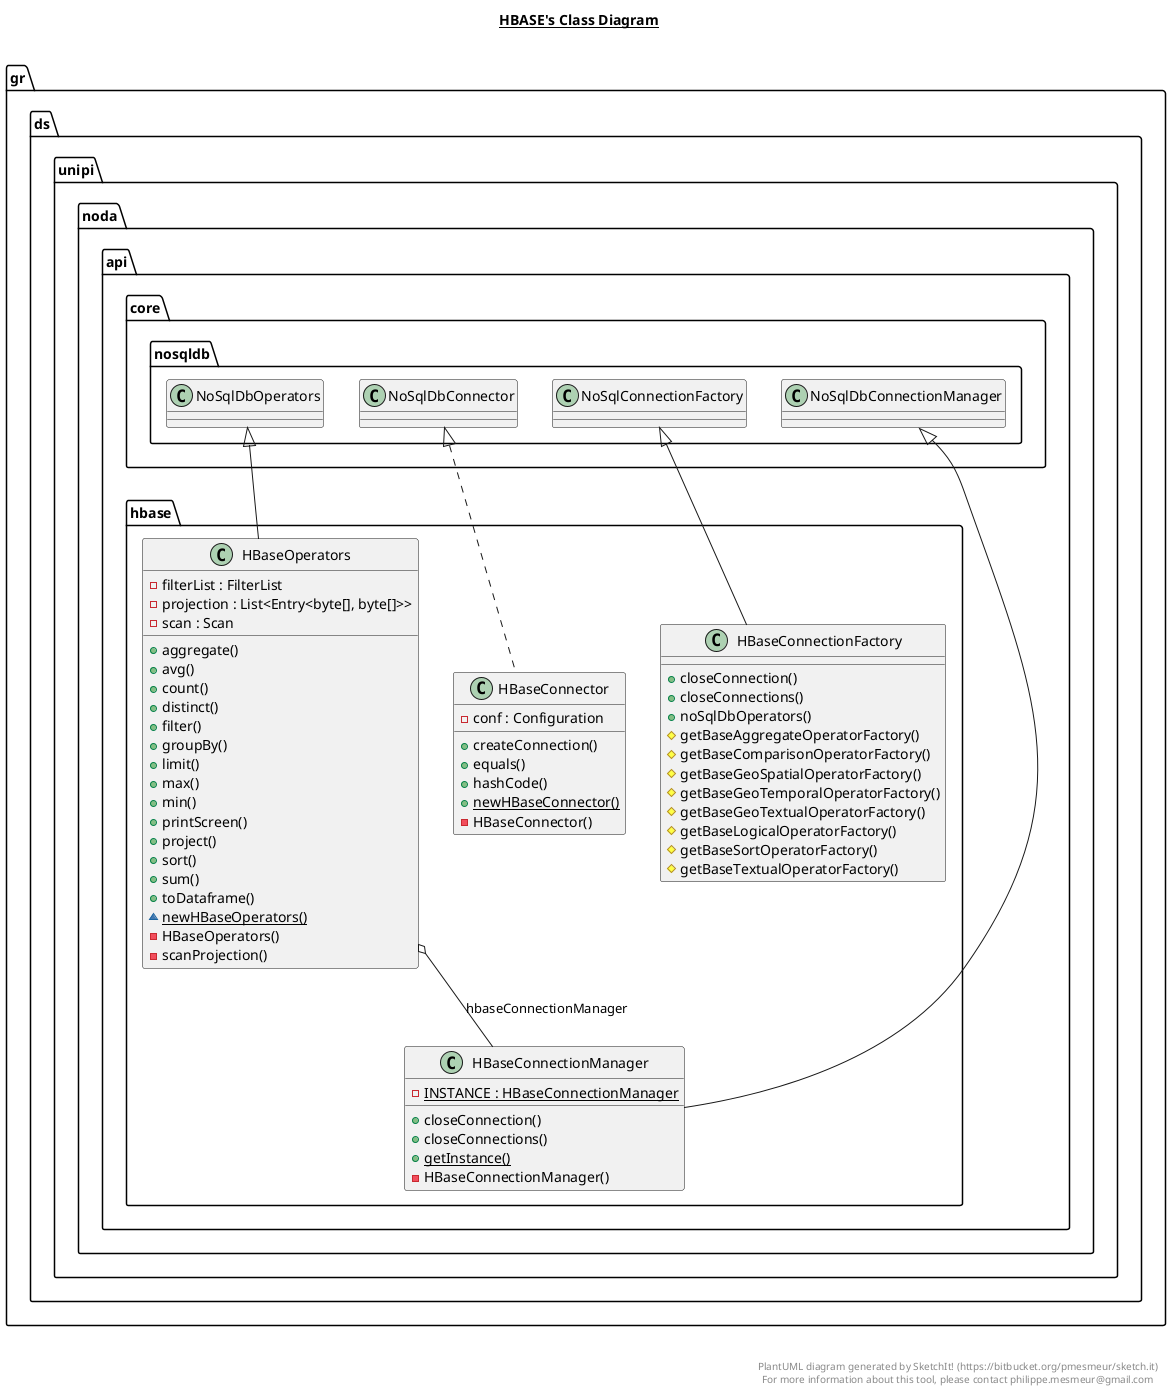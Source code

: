 @startuml

title __HBASE's Class Diagram__\n

  namespace gr.ds.unipi.noda.api.hbase {
    class gr.ds.unipi.noda.api.hbase.HBaseConnectionFactory {
        + closeConnection()
        + closeConnections()
        + noSqlDbOperators()
        # getBaseAggregateOperatorFactory()
        # getBaseComparisonOperatorFactory()
        # getBaseGeoSpatialOperatorFactory()
        # getBaseGeoTemporalOperatorFactory()
        # getBaseGeoTextualOperatorFactory()
        # getBaseLogicalOperatorFactory()
        # getBaseSortOperatorFactory()
        # getBaseTextualOperatorFactory()
    }
  }
  

  namespace gr.ds.unipi.noda.api.hbase {
    class gr.ds.unipi.noda.api.hbase.HBaseConnectionManager {
        {static} - INSTANCE : HBaseConnectionManager
        + closeConnection()
        + closeConnections()
        {static} + getInstance()
        - HBaseConnectionManager()
    }
  }
  

  namespace gr.ds.unipi.noda.api.hbase {
    class gr.ds.unipi.noda.api.hbase.HBaseConnector {
        - conf : Configuration
        + createConnection()
        + equals()
        + hashCode()
        {static} + newHBaseConnector()
        - HBaseConnector()
    }
  }
  

  namespace gr.ds.unipi.noda.api.hbase {
    class gr.ds.unipi.noda.api.hbase.HBaseOperators {
        - filterList : FilterList
        - projection : List<Entry<byte[], byte[]>>
        - scan : Scan
        + aggregate()
        + avg()
        + count()
        + distinct()
        + filter()
        + groupBy()
        + limit()
        + max()
        + min()
        + printScreen()
        + project()
        + sort()
        + sum()
        + toDataframe()
        {static} ~ newHBaseOperators()
        - HBaseOperators()
        - scanProjection()
    }
  }
  

  gr.ds.unipi.noda.api.hbase.HBaseConnectionFactory -up-|> gr.ds.unipi.noda.api.core.nosqldb.NoSqlConnectionFactory
  gr.ds.unipi.noda.api.hbase.HBaseConnectionManager -up-|> gr.ds.unipi.noda.api.core.nosqldb.NoSqlDbConnectionManager
  gr.ds.unipi.noda.api.hbase.HBaseConnector .up.|> gr.ds.unipi.noda.api.core.nosqldb.NoSqlDbConnector
  gr.ds.unipi.noda.api.hbase.HBaseOperators -up-|> gr.ds.unipi.noda.api.core.nosqldb.NoSqlDbOperators
  gr.ds.unipi.noda.api.hbase.HBaseOperators o-- gr.ds.unipi.noda.api.hbase.HBaseConnectionManager : hbaseConnectionManager


right footer


PlantUML diagram generated by SketchIt! (https://bitbucket.org/pmesmeur/sketch.it)
For more information about this tool, please contact philippe.mesmeur@gmail.com
endfooter

@enduml
